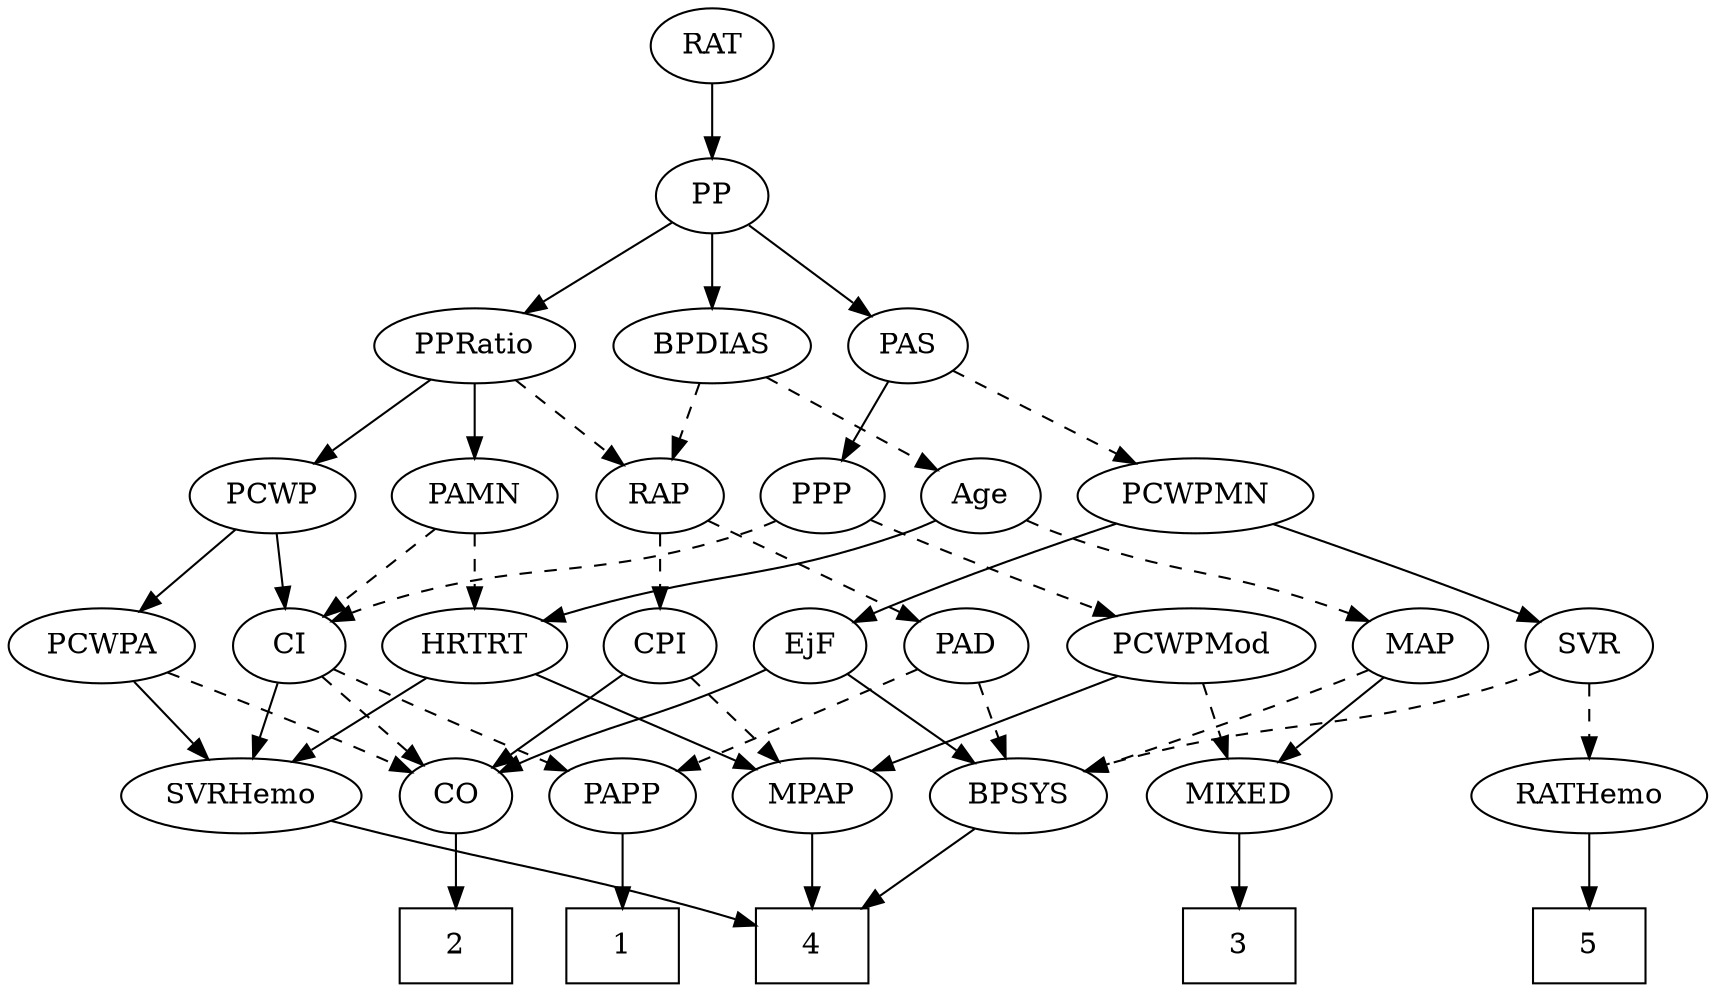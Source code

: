 strict digraph {
	graph [bb="0,0,769.99,468"];
	node [label="\N"];
	1	[height=0.5,
		pos="285.6,18",
		shape=box,
		width=0.75];
	2	[height=0.5,
		pos="208.6,18",
		shape=box,
		width=0.75];
	3	[height=0.5,
		pos="558.6,18",
		shape=box,
		width=0.75];
	4	[height=0.5,
		pos="370.6,18",
		shape=box,
		width=0.75];
	5	[height=0.5,
		pos="720.6,18",
		shape=box,
		width=0.75];
	Age	[height=0.5,
		pos="443.6,234",
		width=0.75];
	MAP	[height=0.5,
		pos="644.6,162",
		width=0.84854];
	Age -> MAP	[pos="e,621.09,173.55 464.67,222.36 469.51,220.11 474.68,217.85 479.6,216 533.69,195.59 550.11,199.34 604.6,180 606.96,179.16 609.39,178.25 \
611.82,177.31",
		style=dashed];
	HRTRT	[height=0.5,
		pos="213.6,162",
		width=1.1013];
	Age -> HRTRT	[pos="e,243.52,173.86 422.95,222.4 418,220.09 412.67,217.81 407.6,216 345.05,193.71 326.25,198.9 262.6,180 259.49,179.08 256.29,178.08 \
253.08,177.04",
		style=solid];
	EjF	[height=0.5,
		pos="370.6,162",
		width=0.75];
	BPSYS	[height=0.5,
		pos="461.6,90",
		width=1.0471];
	EjF -> BPSYS	[pos="e,442.35,105.8 387.71,147.83 400.83,137.74 419.19,123.62 434.33,111.98",
		style=solid];
	CO	[height=0.5,
		pos="208.6,90",
		width=0.75];
	EjF -> CO	[pos="e,229.82,101.28 349.37,150.72 344.54,148.45 339.41,146.1 334.6,144 295.1,126.79 284.09,125.21 244.6,108 242.79,107.21 240.94,106.39 \
239.08,105.55",
		style=solid];
	RAP	[height=0.5,
		pos="298.6,234",
		width=0.77632];
	PAD	[height=0.5,
		pos="444.6,162",
		width=0.79437];
	RAP -> PAD	[pos="e,422.59,173.55 320.45,222.52 345.08,210.72 385.29,191.43 413.26,178.03",
		style=dashed];
	CPI	[height=0.5,
		pos="298.6,162",
		width=0.75];
	RAP -> CPI	[pos="e,298.6,180.1 298.6,215.7 298.6,207.98 298.6,198.71 298.6,190.11",
		style=dashed];
	MIXED	[height=0.5,
		pos="558.6,90",
		width=1.1193];
	MIXED -> 3	[pos="e,558.6,36.104 558.6,71.697 558.6,63.983 558.6,54.712 558.6,46.112",
		style=solid];
	MPAP	[height=0.5,
		pos="370.6,90",
		width=0.97491];
	MPAP -> 4	[pos="e,370.6,36.104 370.6,71.697 370.6,63.983 370.6,54.712 370.6,46.112",
		style=solid];
	BPSYS -> 4	[pos="e,392.75,36.04 442.3,74.155 430.29,64.916 414.58,52.834 400.93,42.334",
		style=solid];
	PAD -> BPSYS	[pos="e,457.4,108.28 448.71,144.05 450.6,136.26 452.9,126.82 455.02,118.08",
		style=dashed];
	PAPP	[height=0.5,
		pos="285.6,90",
		width=0.88464];
	PAD -> PAPP	[pos="e,310.19,101.7 421.7,150.72 416.73,148.5 411.49,146.16 406.6,144 377.29,131.03 343.92,116.42 319.66,105.84",
		style=dashed];
	CO -> 2	[pos="e,208.6,36.104 208.6,71.697 208.6,63.983 208.6,54.712 208.6,46.112",
		style=solid];
	PAS	[height=0.5,
		pos="400.6,306",
		width=0.75];
	PCWPMN	[height=0.5,
		pos="538.6,234",
		width=1.3902];
	PAS -> PCWPMN	[pos="e,510.75,249.13 421.56,294.37 442.78,283.6 476.03,266.74 501.68,253.73",
		style=dashed];
	PPP	[height=0.5,
		pos="371.6,234",
		width=0.75];
	PAS -> PPP	[pos="e,378.42,251.47 393.72,288.41 390.33,280.22 386.15,270.14 382.35,260.95",
		style=solid];
	PAMN	[height=0.5,
		pos="213.6,234",
		width=1.011];
	CI	[height=0.5,
		pos="128.6,162",
		width=0.75];
	PAMN -> CI	[pos="e,144.87,176.4 195.57,218.15 183.14,207.92 166.47,194.19 152.88,183",
		style=dashed];
	PAMN -> HRTRT	[pos="e,213.6,180.1 213.6,215.7 213.6,207.98 213.6,198.71 213.6,190.11",
		style=dashed];
	RATHemo	[height=0.5,
		pos="720.6,90",
		width=1.3721];
	RATHemo -> 5	[pos="e,720.6,36.104 720.6,71.697 720.6,63.983 720.6,54.712 720.6,46.112",
		style=solid];
	CPI -> MPAP	[pos="e,354.8,106.36 313.17,146.83 322.98,137.29 336.14,124.5 347.38,113.57",
		style=dashed];
	CPI -> CO	[pos="e,225.45,104.11 281.67,147.83 268.09,137.27 248.84,122.3 233.5,110.37",
		style=solid];
	RAT	[height=0.5,
		pos="313.6,450",
		width=0.75827];
	PP	[height=0.5,
		pos="313.6,378",
		width=0.75];
	RAT -> PP	[pos="e,313.6,396.1 313.6,431.7 313.6,423.98 313.6,414.71 313.6,406.11",
		style=solid];
	SVR	[height=0.5,
		pos="720.6,162",
		width=0.77632];
	SVR -> BPSYS	[pos="e,490.07,101.81 699.62,150.07 694.78,147.84 689.58,145.66 684.6,144 609.27,118.87 586.09,129.31 509.6,108 506.4,107.11 503.11,106.12 \
499.83,105.07",
		style=dashed];
	SVR -> RATHemo	[pos="e,720.6,108.1 720.6,143.7 720.6,135.98 720.6,126.71 720.6,118.11",
		style=dashed];
	PCWPMod	[height=0.5,
		pos="543.6,162",
		width=1.4443];
	PCWPMod -> MIXED	[pos="e,554.93,108.1 547.3,143.7 548.96,135.98 550.94,126.71 552.79,118.11",
		style=dashed];
	PCWPMod -> MPAP	[pos="e,397.32,101.81 511.06,147.83 481.38,135.83 437.6,118.11 406.82,105.66",
		style=solid];
	PCWPA	[height=0.5,
		pos="41.596,162",
		width=1.1555];
	PCWPA -> CO	[pos="e,187.37,101.27 71.715,149.38 98.398,138.94 138.33,123.01 172.6,108 174.4,107.21 176.25,106.38 178.11,105.54",
		style=dashed];
	SVRHemo	[height=0.5,
		pos="113.6,90",
		width=1.3902];
	PCWPA -> SVRHemo	[pos="e,96.823,107.31 57.934,145.12 67.283,136.03 79.182,124.46 89.578,114.35",
		style=solid];
	PCWPMN -> EjF	[pos="e,391.82,173.28 505.55,220.36 478.72,209.94 439.98,194.57 406.6,180 404.79,179.21 402.94,178.39 401.08,177.55",
		style=solid];
	PCWPMN -> SVR	[pos="e,699.04,173.58 574.05,221.16 603.84,210.97 647.38,195.5 684.6,180 686.22,179.32 687.88,178.61 689.54,177.88",
		style=solid];
	SVRHemo -> 4	[pos="e,343.53,28.914 150.98,77.963 158.14,75.924 165.59,73.855 172.6,72 238.46,54.565 256.23,55.188 321.6,36 325.63,34.816 329.82,33.498 \
333.98,32.135",
		style=solid];
	BPDIAS	[height=0.5,
		pos="313.6,306",
		width=1.1735];
	BPDIAS -> Age	[pos="e,423.3,245.93 338.66,291.5 360.32,279.84 391.64,262.98 414.42,250.71",
		style=dashed];
	BPDIAS -> RAP	[pos="e,302.3,252.28 309.97,288.05 308.3,280.26 306.27,270.82 304.4,262.08",
		style=dashed];
	MAP -> MIXED	[pos="e,577.16,106.11 627.19,146.83 615.16,137.04 598.93,123.83 585.27,112.71",
		style=solid];
	MAP -> BPSYS	[pos="e,491.05,101.46 620.56,150.57 615.32,148.35 609.79,146.06 604.6,144 569.71,130.13 529.61,115.37 500.76,104.95",
		style=dashed];
	PP -> PAS	[pos="e,383.87,320.46 330.37,363.5 343.25,353.14 361.23,338.67 375.77,326.97",
		style=solid];
	PP -> BPDIAS	[pos="e,313.6,324.1 313.6,359.7 313.6,351.98 313.6,342.71 313.6,334.11",
		style=solid];
	PPRatio	[height=0.5,
		pos="213.6,306",
		width=1.1013];
	PP -> PPRatio	[pos="e,234.43,321.59 295.72,364.49 281.08,354.24 260.07,339.53 242.97,327.56",
		style=solid];
	PPP -> PCWPMod	[pos="e,509.24,175.63 392.81,222.69 397.64,220.42 402.77,218.08 407.6,216 438.07,202.89 472.95,189.32 499.75,179.2",
		style=dashed];
	PPP -> CI	[pos="e,149.2,173.74 351,222.26 346.04,219.97 340.71,217.72 335.6,216 261.98,191.25 238.21,204.75 164.6,180 162.68,179.36 160.73,178.64 \
158.78,177.87",
		style=dashed];
	PPRatio -> RAP	[pos="e,281.92,248.74 232.04,289.81 244.33,279.69 260.63,266.27 274.02,255.24",
		style=dashed];
	PPRatio -> PAMN	[pos="e,213.6,252.1 213.6,287.7 213.6,279.98 213.6,270.71 213.6,262.11",
		style=solid];
	PCWP	[height=0.5,
		pos="124.6,234",
		width=0.97491];
	PPRatio -> PCWP	[pos="e,143.14,249.58 194.72,290.15 182.01,280.16 165.07,266.83 151.02,255.78",
		style=solid];
	PCWP -> PCWPA	[pos="e,59.747,178.31 106.99,218.15 95.487,208.45 80.262,195.61 67.398,184.76",
		style=solid];
	PCWP -> CI	[pos="e,127.62,180.1 125.59,215.7 126.03,207.98 126.56,198.71 127.05,190.11",
		style=solid];
	CI -> CO	[pos="e,192.82,104.8 144.4,147.17 156.02,137.01 171.99,123.03 185.1,111.56",
		style=dashed];
	CI -> SVRHemo	[pos="e,117.3,108.28 124.97,144.05 123.3,136.26 121.27,126.82 119.4,118.08",
		style=solid];
	CI -> PAPP	[pos="e,260.94,101.56 149.87,150.83 154.7,148.56 159.82,146.18 164.6,144 193.77,130.73 227.15,116.15 251.45,105.65",
		style=dashed];
	PAPP -> 1	[pos="e,285.6,36.104 285.6,71.697 285.6,63.983 285.6,54.712 285.6,46.112",
		style=solid];
	HRTRT -> MPAP	[pos="e,344.86,102.47 240.94,148.81 267.23,137.09 307.06,119.33 335.64,106.59",
		style=solid];
	HRTRT -> SVRHemo	[pos="e,135.68,106.46 192.88,146.5 178.78,136.63 159.89,123.41 144.09,112.35",
		style=solid];
}
